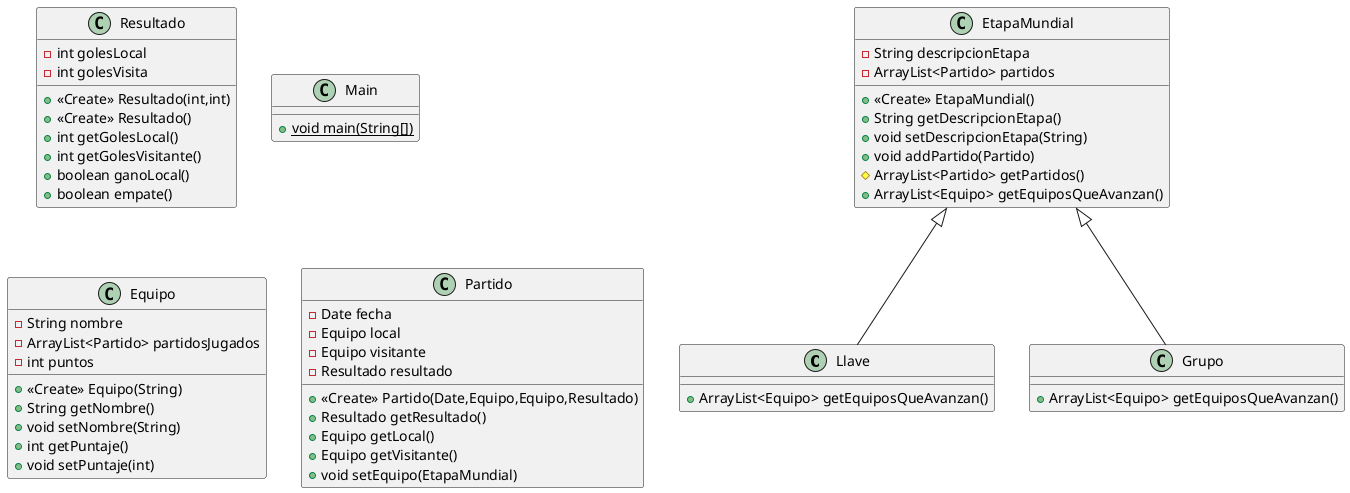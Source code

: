 @startuml
class Llave {
+ ArrayList<Equipo> getEquiposQueAvanzan()
}
class EtapaMundial {
- String descripcionEtapa
- ArrayList<Partido> partidos
+ <<Create>> EtapaMundial()
+ String getDescripcionEtapa()
+ void setDescripcionEtapa(String)
+ void addPartido(Partido)
# ArrayList<Partido> getPartidos()
+ ArrayList<Equipo> getEquiposQueAvanzan()
}
class Resultado {
- int golesLocal
- int golesVisita
+ <<Create>> Resultado(int,int)
+ <<Create>> Resultado()
+ int getGolesLocal()
+ int getGolesVisitante()
+ boolean ganoLocal()
+ boolean empate()
}
class Grupo {
+ ArrayList<Equipo> getEquiposQueAvanzan()
}
class Main {
+ {static} void main(String[])
}
class Equipo {
- String nombre
- ArrayList<Partido> partidosJugados
- int puntos
+ <<Create>> Equipo(String)
+ String getNombre()
+ void setNombre(String)
+ int getPuntaje()
+ void setPuntaje(int)
}
class Partido {
- Date fecha
- Equipo local
- Equipo visitante
- Resultado resultado
+ <<Create>> Partido(Date,Equipo,Equipo,Resultado)
+ Resultado getResultado()
+ Equipo getLocal()
+ Equipo getVisitante()
+ void setEquipo(EtapaMundial)
}


EtapaMundial <|-- Llave
EtapaMundial <|-- Grupo
@enduml